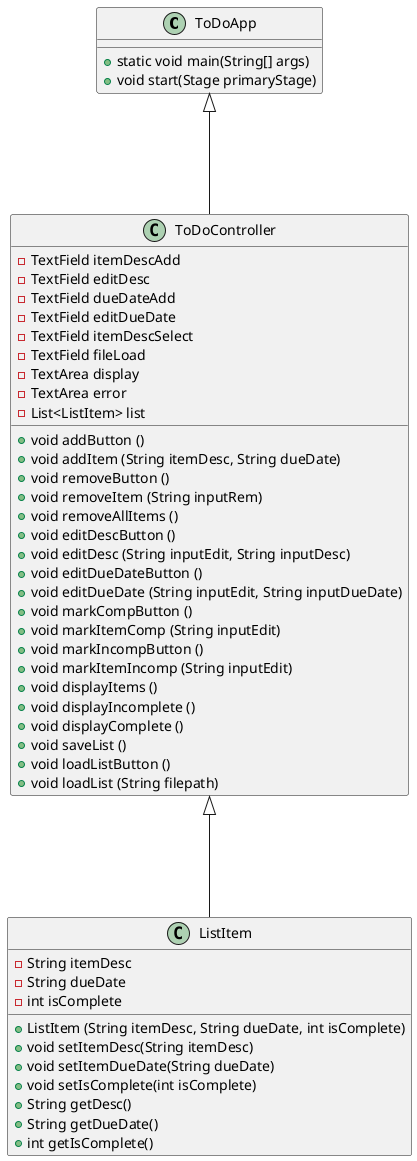 @startuml
'https://plantuml.com/sequence-diagram

class ToDoApp
{
    + static void main(String[] args)
    + void start(Stage primaryStage)
}

class ToDoController
{
    - TextField itemDescAdd
    - TextField editDesc
    - TextField dueDateAdd
    - TextField editDueDate
    - TextField itemDescSelect
    - TextField fileLoad
    - TextArea display
    - TextArea error
    - List<ListItem> list
    + void addButton ()
    + void addItem (String itemDesc, String dueDate)
    + void removeButton ()
    + void removeItem (String inputRem)
    + void removeAllItems ()
    + void editDescButton ()
    + void editDesc (String inputEdit, String inputDesc)
    + void editDueDateButton ()
    + void editDueDate (String inputEdit, String inputDueDate)
    + void markCompButton ()
    + void markItemComp (String inputEdit)
    + void markIncompButton ()
    + void markItemIncomp (String inputEdit)
    + void displayItems ()
    + void displayIncomplete ()
    + void displayComplete ()
    + void saveList ()
    + void loadListButton ()
    + void loadList (String filepath)
}

class ListItem
{
    - String itemDesc
    - String dueDate
    - int isComplete
    + ListItem (String itemDesc, String dueDate, int isComplete)
    + void setItemDesc(String itemDesc)
    + void setItemDueDate(String dueDate)
    + void setIsComplete(int isComplete)
    + String getDesc()
    + String getDueDate()
    + int getIsComplete()
}
ToDoApp <|--- ToDoController
ToDoController <|--- ListItem

@enduml
